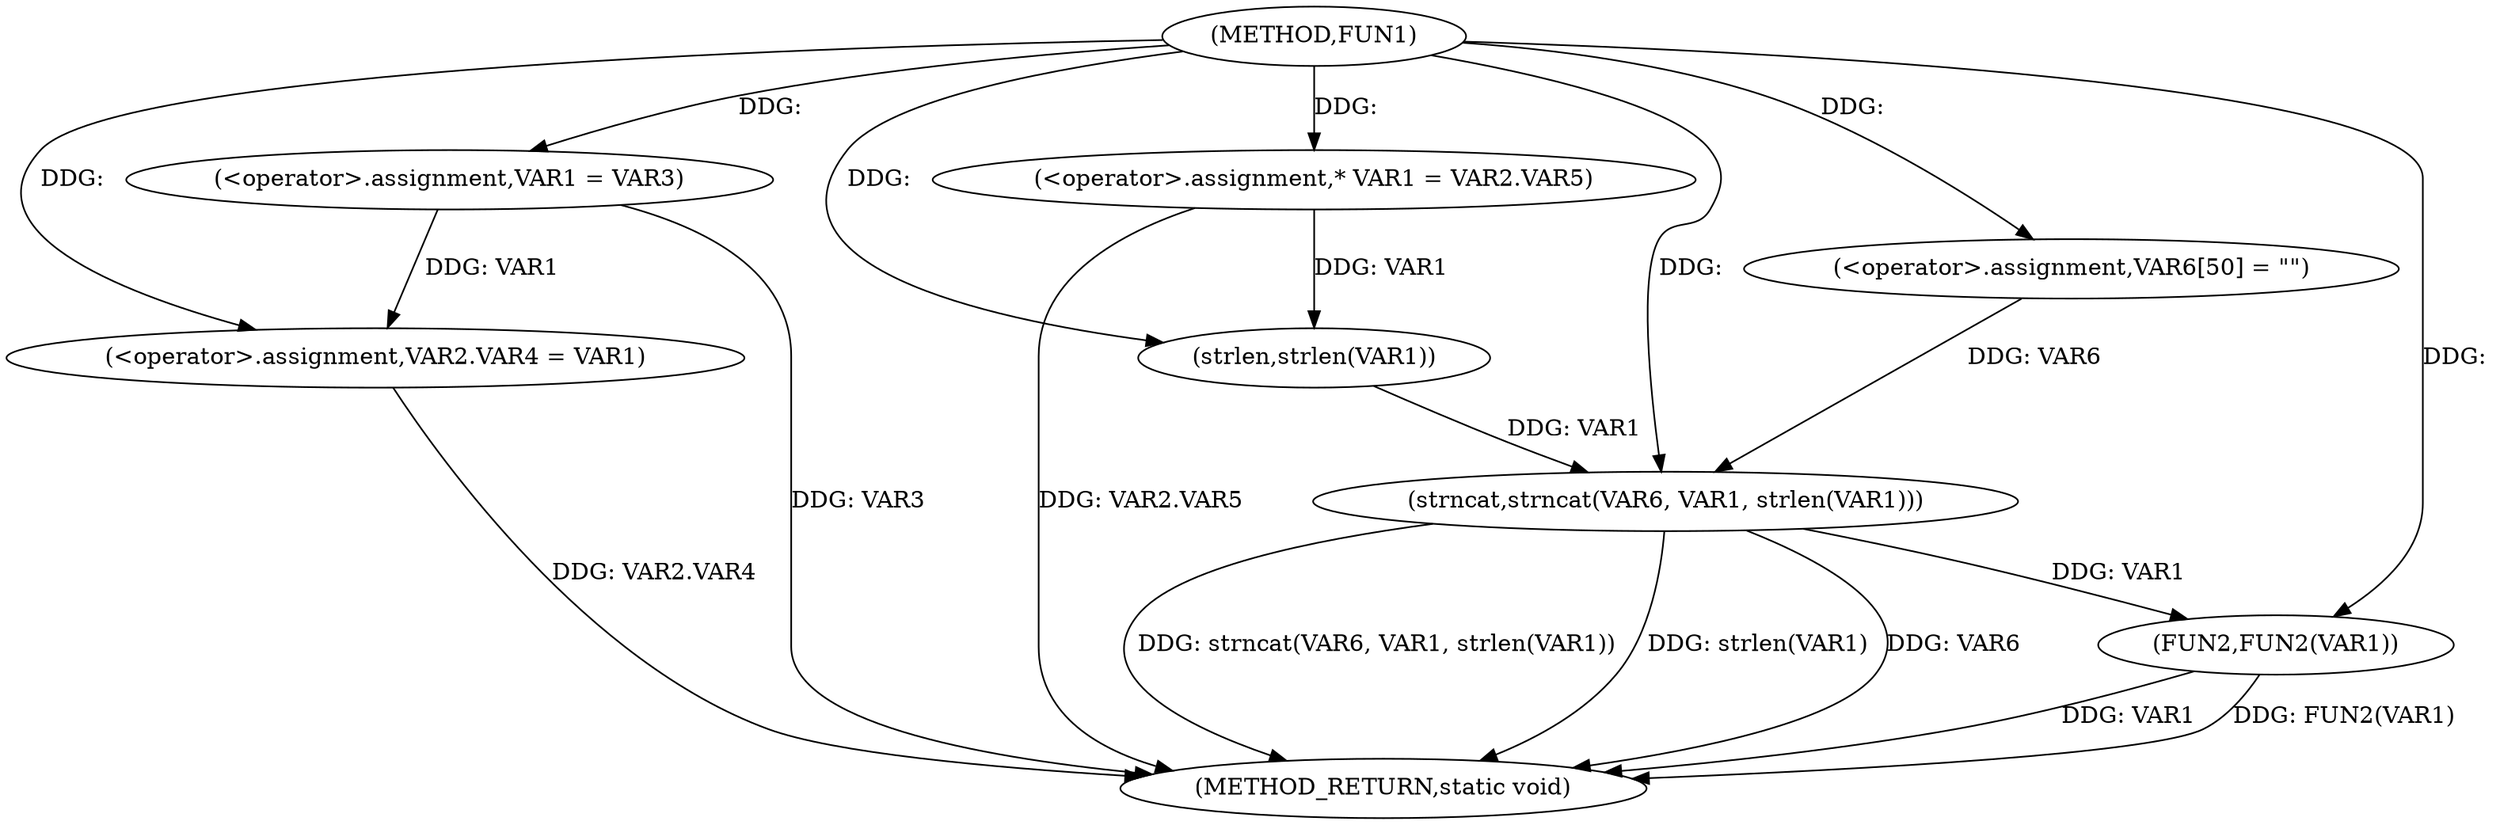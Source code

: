 digraph FUN1 {  
"1000100" [label = "(METHOD,FUN1)" ]
"1000132" [label = "(METHOD_RETURN,static void)" ]
"1000105" [label = "(<operator>.assignment,VAR1 = VAR3)" ]
"1000108" [label = "(<operator>.assignment,VAR2.VAR4 = VAR1)" ]
"1000115" [label = "(<operator>.assignment,* VAR1 = VAR2.VAR5)" ]
"1000122" [label = "(<operator>.assignment,VAR6[50] = \"\")" ]
"1000125" [label = "(strncat,strncat(VAR6, VAR1, strlen(VAR1)))" ]
"1000128" [label = "(strlen,strlen(VAR1))" ]
"1000130" [label = "(FUN2,FUN2(VAR1))" ]
  "1000115" -> "1000132"  [ label = "DDG: VAR2.VAR5"] 
  "1000125" -> "1000132"  [ label = "DDG: strncat(VAR6, VAR1, strlen(VAR1))"] 
  "1000105" -> "1000132"  [ label = "DDG: VAR3"] 
  "1000125" -> "1000132"  [ label = "DDG: strlen(VAR1)"] 
  "1000108" -> "1000132"  [ label = "DDG: VAR2.VAR4"] 
  "1000130" -> "1000132"  [ label = "DDG: VAR1"] 
  "1000130" -> "1000132"  [ label = "DDG: FUN2(VAR1)"] 
  "1000125" -> "1000132"  [ label = "DDG: VAR6"] 
  "1000100" -> "1000105"  [ label = "DDG: "] 
  "1000105" -> "1000108"  [ label = "DDG: VAR1"] 
  "1000100" -> "1000108"  [ label = "DDG: "] 
  "1000100" -> "1000115"  [ label = "DDG: "] 
  "1000100" -> "1000122"  [ label = "DDG: "] 
  "1000122" -> "1000125"  [ label = "DDG: VAR6"] 
  "1000100" -> "1000125"  [ label = "DDG: "] 
  "1000128" -> "1000125"  [ label = "DDG: VAR1"] 
  "1000115" -> "1000128"  [ label = "DDG: VAR1"] 
  "1000100" -> "1000128"  [ label = "DDG: "] 
  "1000125" -> "1000130"  [ label = "DDG: VAR1"] 
  "1000100" -> "1000130"  [ label = "DDG: "] 
}
